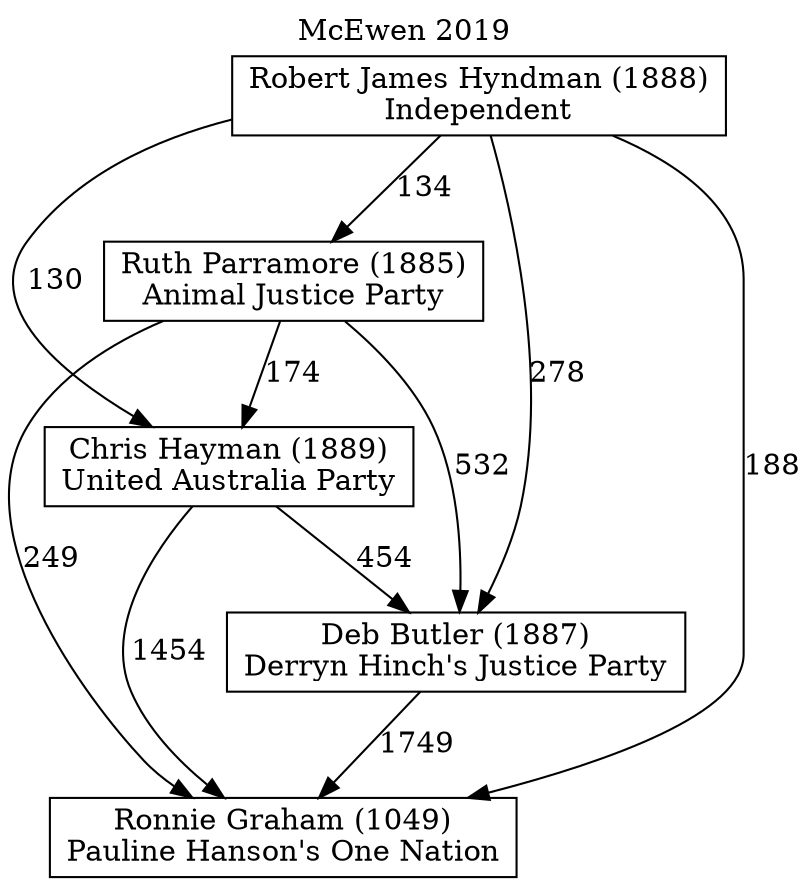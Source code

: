 // House preference flow
digraph "Ronnie Graham (1049)_McEwen_2019" {
	graph [label="McEwen 2019" labelloc=t mclimit=10]
	node [shape=box]
	"Ronnie Graham (1049)" [label="Ronnie Graham (1049)
Pauline Hanson's One Nation"]
	"Deb Butler (1887)" [label="Deb Butler (1887)
Derryn Hinch's Justice Party"]
	"Chris Hayman (1889)" [label="Chris Hayman (1889)
United Australia Party"]
	"Ruth Parramore (1885)" [label="Ruth Parramore (1885)
Animal Justice Party"]
	"Robert James Hyndman (1888)" [label="Robert James Hyndman (1888)
Independent"]
	"Deb Butler (1887)" -> "Ronnie Graham (1049)" [label=1749]
	"Chris Hayman (1889)" -> "Deb Butler (1887)" [label=454]
	"Ruth Parramore (1885)" -> "Chris Hayman (1889)" [label=174]
	"Robert James Hyndman (1888)" -> "Ruth Parramore (1885)" [label=134]
	"Chris Hayman (1889)" -> "Ronnie Graham (1049)" [label=1454]
	"Ruth Parramore (1885)" -> "Ronnie Graham (1049)" [label=249]
	"Robert James Hyndman (1888)" -> "Ronnie Graham (1049)" [label=188]
	"Robert James Hyndman (1888)" -> "Chris Hayman (1889)" [label=130]
	"Ruth Parramore (1885)" -> "Deb Butler (1887)" [label=532]
	"Robert James Hyndman (1888)" -> "Deb Butler (1887)" [label=278]
}
